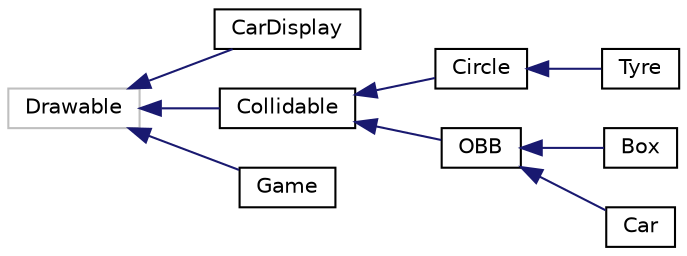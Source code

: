 digraph "Graphical Class Hierarchy"
{
  edge [fontname="Helvetica",fontsize="10",labelfontname="Helvetica",labelfontsize="10"];
  node [fontname="Helvetica",fontsize="10",shape=record];
  rankdir="LR";
  Node1 [label="Drawable",height=0.2,width=0.4,color="grey75", fillcolor="white", style="filled"];
  Node1 -> Node2 [dir="back",color="midnightblue",fontsize="10",style="solid",fontname="Helvetica"];
  Node2 [label="CarDisplay",height=0.2,width=0.4,color="black", fillcolor="white", style="filled",URL="$class_car_display.html",tooltip="Displays velocity of a Car instance as an analog velocimeter. "];
  Node1 -> Node3 [dir="back",color="midnightblue",fontsize="10",style="solid",fontname="Helvetica"];
  Node3 [label="Collidable",height=0.2,width=0.4,color="black", fillcolor="white", style="filled",URL="$class_collidable.html",tooltip="Template class for every collidable object in the game. "];
  Node3 -> Node4 [dir="back",color="midnightblue",fontsize="10",style="solid",fontname="Helvetica"];
  Node4 [label="Circle",height=0.2,width=0.4,color="black", fillcolor="white", style="filled",URL="$class_circle.html",tooltip="Circular collidables to be used in the game. "];
  Node4 -> Node5 [dir="back",color="midnightblue",fontsize="10",style="solid",fontname="Helvetica"];
  Node5 [label="Tyre",height=0.2,width=0.4,color="black", fillcolor="white", style="filled",URL="$class_tyre.html",tooltip="Collidable object to be used in the game. "];
  Node3 -> Node6 [dir="back",color="midnightblue",fontsize="10",style="solid",fontname="Helvetica"];
  Node6 [label="OBB",height=0.2,width=0.4,color="black", fillcolor="white", style="filled",URL="$class_o_b_b.html",tooltip="Oriented bounding box collidables to be used in the game. "];
  Node6 -> Node7 [dir="back",color="midnightblue",fontsize="10",style="solid",fontname="Helvetica"];
  Node7 [label="Box",height=0.2,width=0.4,color="black", fillcolor="white", style="filled",URL="$class_box.html",tooltip="Collidable object to be used in the game. "];
  Node6 -> Node8 [dir="back",color="midnightblue",fontsize="10",style="solid",fontname="Helvetica"];
  Node8 [label="Car",height=0.2,width=0.4,color="black", fillcolor="white", style="filled",URL="$class_car.html",tooltip="Controllable car to be used by the player. "];
  Node1 -> Node9 [dir="back",color="midnightblue",fontsize="10",style="solid",fontname="Helvetica"];
  Node9 [label="Game",height=0.2,width=0.4,color="black", fillcolor="white", style="filled",URL="$class_game.html",tooltip="Main game class. "];
}
